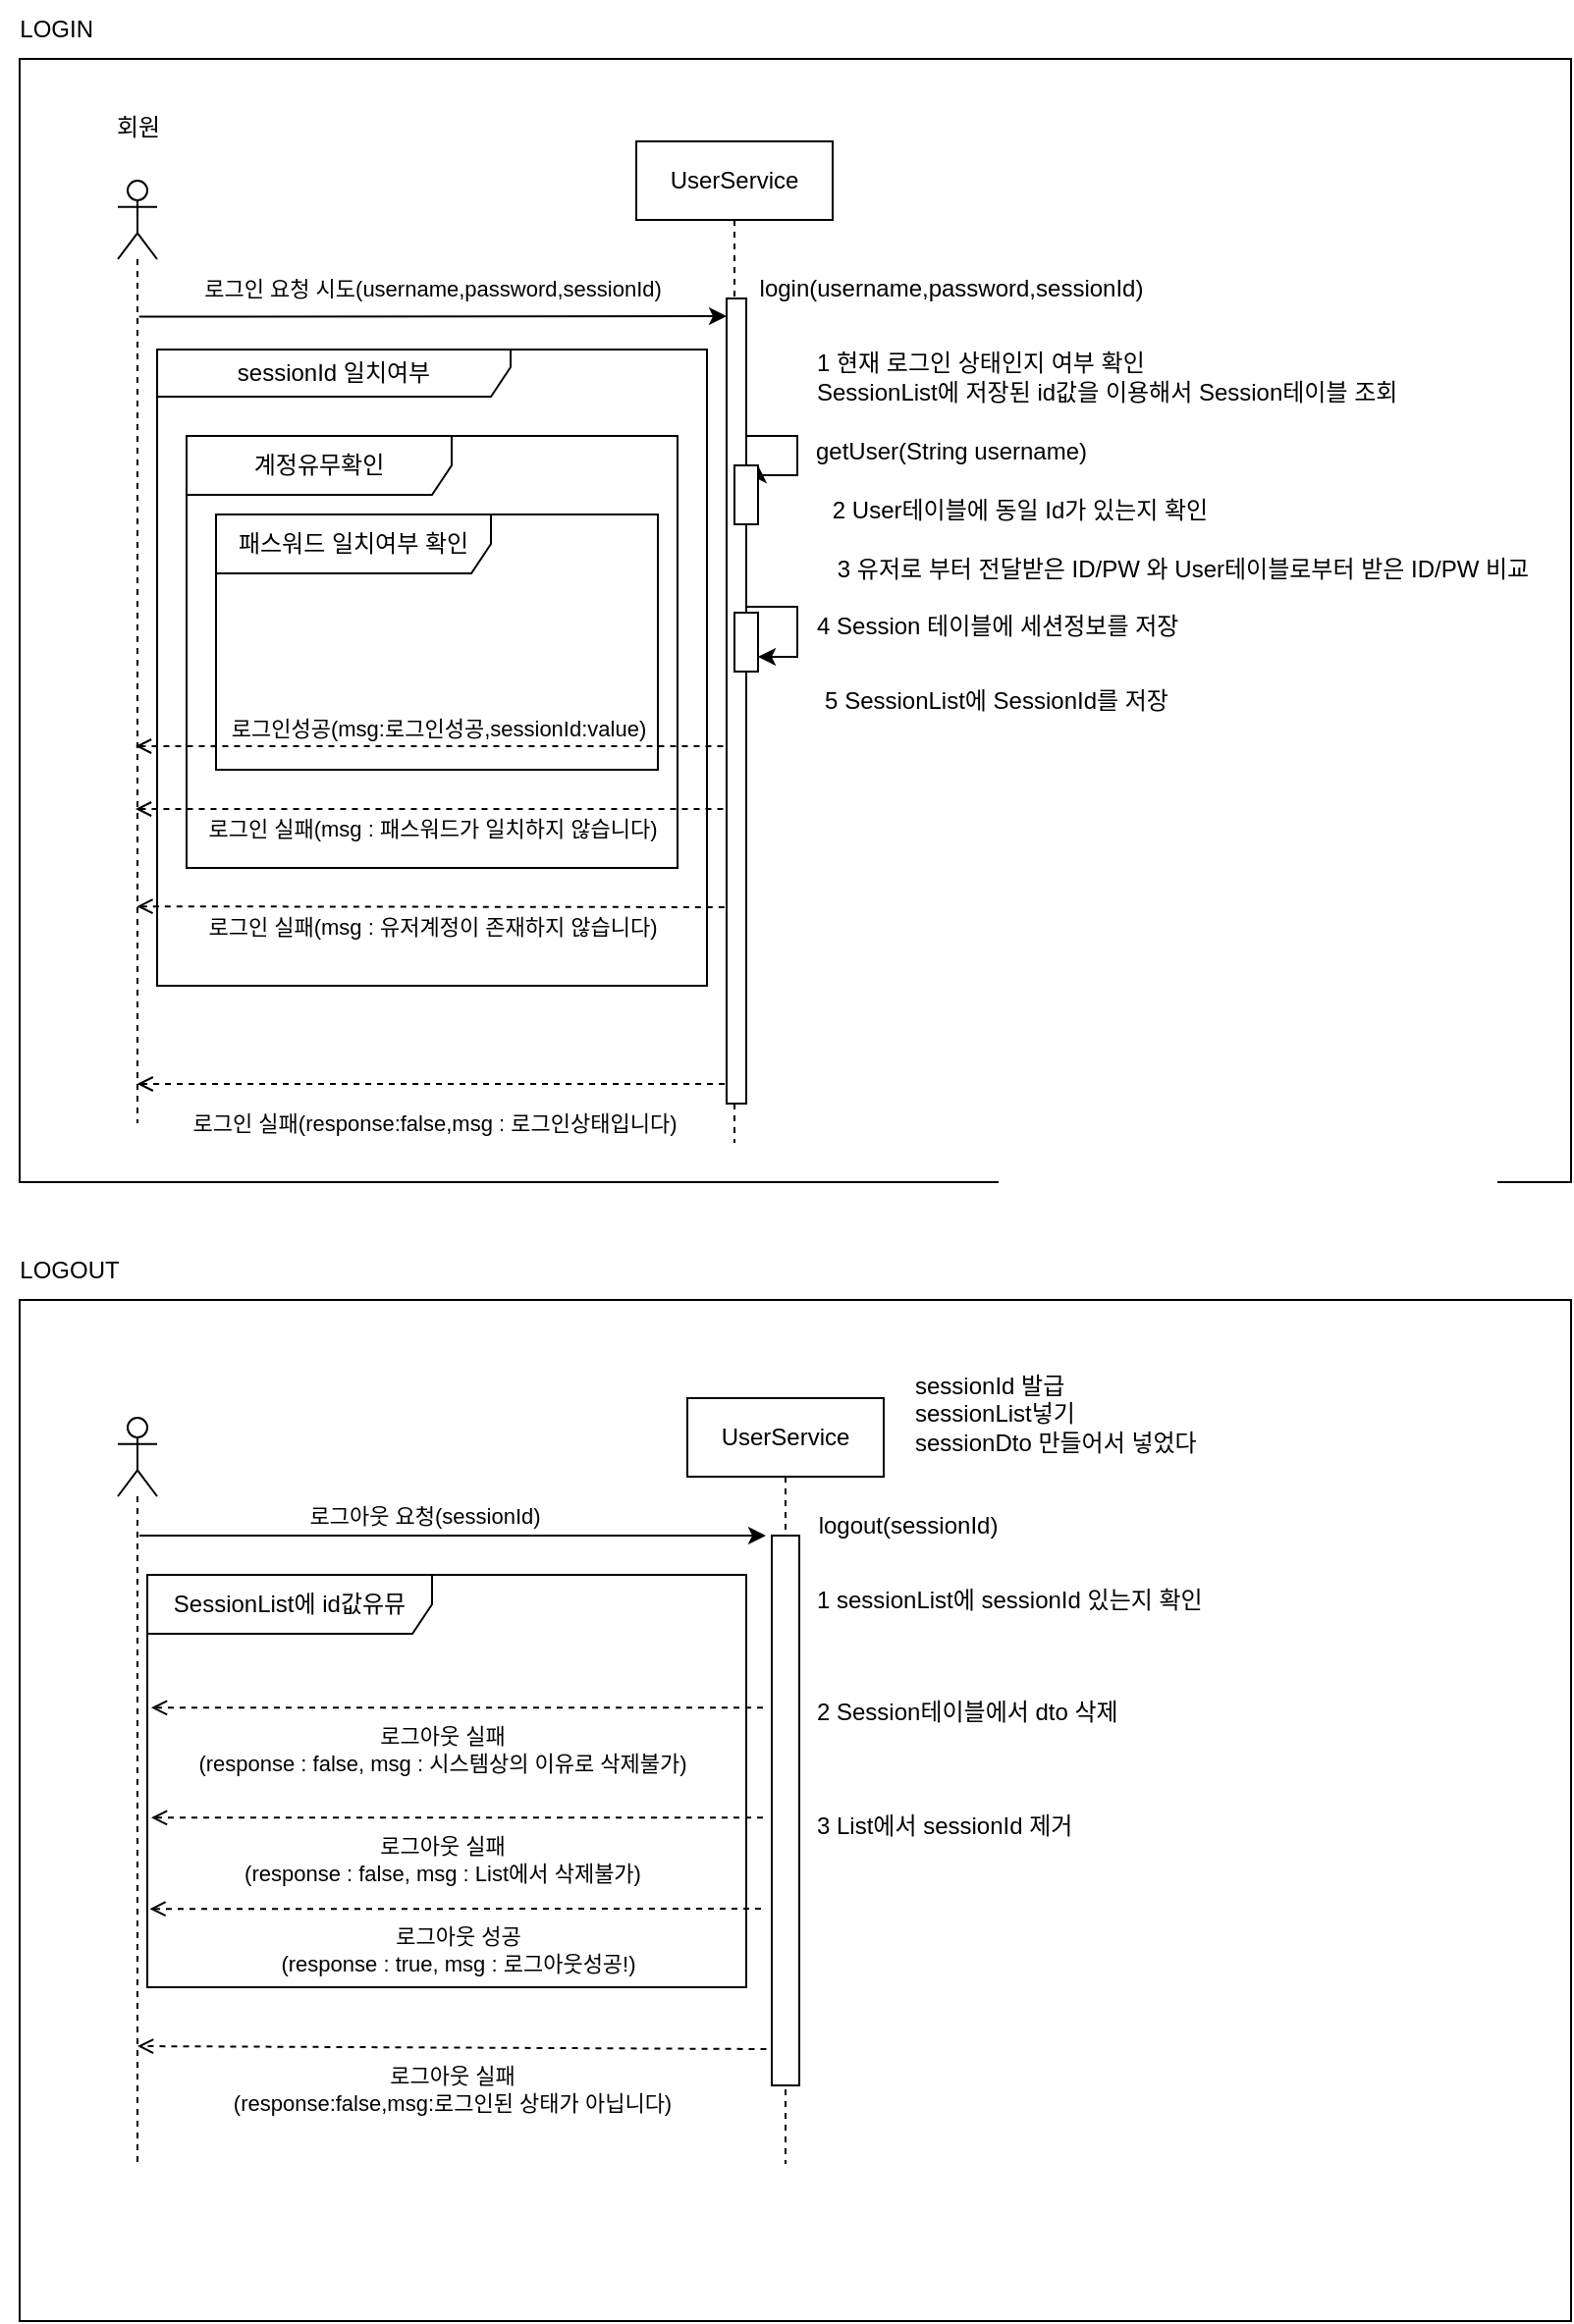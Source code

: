 <mxfile version="20.8.16" type="device"><diagram name="페이지-1" id="7hjGcUoKs7n6YTPe30f5"><mxGraphModel dx="1418" dy="828" grid="1" gridSize="10" guides="1" tooltips="1" connect="1" arrows="1" fold="1" page="1" pageScale="1" pageWidth="827" pageHeight="1169" math="0" shadow="0"><root><mxCell id="0"/><mxCell id="1" parent="0"/><mxCell id="ocKvPegWWk18ghFob1gB-26" value="" style="html=1;whiteSpace=wrap;" parent="1" vertex="1"><mxGeometry x="50" y="700" width="790" height="520" as="geometry"/></mxCell><mxCell id="ocKvPegWWk18ghFob1gB-24" value="" style="html=1;whiteSpace=wrap;" parent="1" vertex="1"><mxGeometry x="50" y="68" width="790" height="572" as="geometry"/></mxCell><mxCell id="l1Mu3BqheCmeKRcQ3hQN-1" value="" style="shape=umlLifeline;perimeter=lifelinePerimeter;whiteSpace=wrap;html=1;container=1;dropTarget=0;collapsible=0;recursiveResize=0;outlineConnect=0;portConstraint=eastwest;newEdgeStyle={&quot;curved&quot;:0,&quot;rounded&quot;:0};participant=umlActor;" parent="1" vertex="1"><mxGeometry x="100" y="130" width="20" height="480" as="geometry"/></mxCell><mxCell id="l1Mu3BqheCmeKRcQ3hQN-2" value="회원" style="text;html=1;align=center;verticalAlign=middle;resizable=0;points=[];autosize=1;strokeColor=none;fillColor=none;" parent="1" vertex="1"><mxGeometry x="85" y="88" width="50" height="30" as="geometry"/></mxCell><mxCell id="l1Mu3BqheCmeKRcQ3hQN-3" value="UserService" style="shape=umlLifeline;perimeter=lifelinePerimeter;whiteSpace=wrap;html=1;container=1;dropTarget=0;collapsible=0;recursiveResize=0;outlineConnect=0;portConstraint=eastwest;newEdgeStyle={&quot;curved&quot;:0,&quot;rounded&quot;:0};" parent="1" vertex="1"><mxGeometry x="364" y="110" width="100" height="510" as="geometry"/></mxCell><mxCell id="l1Mu3BqheCmeKRcQ3hQN-4" value="4&amp;nbsp;&lt;span style=&quot;background-color: initial;&quot;&gt;Session 테이블에 세션정보를 저장&lt;/span&gt;&lt;div&gt;&lt;br&gt;&lt;div&gt;&lt;br&gt;&lt;/div&gt;&lt;div&gt;&lt;div&gt;&lt;br&gt;&lt;/div&gt;&lt;/div&gt;&lt;/div&gt;" style="text;html=1;align=left;verticalAlign=middle;resizable=0;points=[];autosize=1;strokeColor=none;fillColor=none;" parent="1" vertex="1"><mxGeometry x="454" y="343" width="220" height="70" as="geometry"/></mxCell><mxCell id="l1Mu3BqheCmeKRcQ3hQN-5" value="" style="endArrow=classic;html=1;rounded=0;exitX=0.542;exitY=0.281;exitDx=0;exitDy=0;exitPerimeter=0;" parent="1" edge="1"><mxGeometry width="50" height="50" relative="1" as="geometry"><mxPoint x="110.84" y="199.3" as="sourcePoint"/><mxPoint x="410" y="199" as="targetPoint"/></mxGeometry></mxCell><mxCell id="l1Mu3BqheCmeKRcQ3hQN-6" value="로그인 요청 시도(username,password,sessionId)" style="edgeLabel;html=1;align=center;verticalAlign=middle;resizable=0;points=[];" parent="l1Mu3BqheCmeKRcQ3hQN-5" vertex="1" connectable="0"><mxGeometry x="-0.086" y="-2" relative="1" as="geometry"><mxPoint x="12" y="-16" as="offset"/></mxGeometry></mxCell><mxCell id="l1Mu3BqheCmeKRcQ3hQN-7" value="" style="rounded=0;whiteSpace=wrap;html=1;" parent="1" vertex="1"><mxGeometry x="410" y="190" width="10" height="410" as="geometry"/></mxCell><mxCell id="l1Mu3BqheCmeKRcQ3hQN-12" value="" style="edgeStyle=orthogonalEdgeStyle;rounded=0;orthogonalLoop=1;jettySize=auto;html=1;entryX=1;entryY=0;entryDx=0;entryDy=0;" parent="1" source="l1Mu3BqheCmeKRcQ3hQN-9" target="l1Mu3BqheCmeKRcQ3hQN-9" edge="1"><mxGeometry relative="1" as="geometry"><Array as="points"><mxPoint x="420" y="260"/><mxPoint x="446" y="260"/><mxPoint x="446" y="280"/><mxPoint x="426" y="280"/></Array></mxGeometry></mxCell><mxCell id="l1Mu3BqheCmeKRcQ3hQN-9" value="" style="rounded=0;whiteSpace=wrap;html=1;" parent="1" vertex="1"><mxGeometry x="414" y="275" width="12" height="30" as="geometry"/></mxCell><mxCell id="l1Mu3BqheCmeKRcQ3hQN-14" value="1 현재 로그인 상태인지 여부 확인&lt;div&gt;SessionList에 저장된 id값을 이용해서 Session테이블 조회&lt;/div&gt;" style="text;html=1;align=left;verticalAlign=middle;resizable=0;points=[];autosize=1;strokeColor=none;fillColor=none;" parent="1" vertex="1"><mxGeometry x="454" y="210" width="330" height="40" as="geometry"/></mxCell><mxCell id="l1Mu3BqheCmeKRcQ3hQN-15" value="&lt;span style=&quot;text-wrap: nowrap;&quot;&gt;sessionId 일치여부&lt;/span&gt;" style="shape=umlFrame;whiteSpace=wrap;html=1;pointerEvents=0;width=180;height=24;" parent="1" vertex="1"><mxGeometry x="120" y="216" width="280" height="324" as="geometry"/></mxCell><mxCell id="l1Mu3BqheCmeKRcQ3hQN-17" value="" style="endArrow=none;startArrow=open;endFill=0;startFill=0;html=1;rounded=0;dashed=1;" parent="1" edge="1"><mxGeometry width="160" relative="1" as="geometry"><mxPoint x="109.81" y="590" as="sourcePoint"/><mxPoint x="410" y="590" as="targetPoint"/></mxGeometry></mxCell><mxCell id="l1Mu3BqheCmeKRcQ3hQN-18" value="로그인 실패(response:false,msg : 로그인상태입니다)" style="edgeLabel;html=1;align=center;verticalAlign=middle;resizable=0;points=[];" parent="l1Mu3BqheCmeKRcQ3hQN-17" vertex="1" connectable="0"><mxGeometry x="-0.142" y="-3" relative="1" as="geometry"><mxPoint x="22" y="17" as="offset"/></mxGeometry></mxCell><mxCell id="l1Mu3BqheCmeKRcQ3hQN-20" value="2 User테이블에 동일 Id가 있는지 확인" style="text;html=1;align=center;verticalAlign=middle;resizable=0;points=[];autosize=1;strokeColor=none;fillColor=none;" parent="1" vertex="1"><mxGeometry x="444" y="283" width="230" height="30" as="geometry"/></mxCell><mxCell id="l1Mu3BqheCmeKRcQ3hQN-21" value="getUser(String username)" style="text;html=1;align=center;verticalAlign=middle;resizable=0;points=[];autosize=1;strokeColor=none;fillColor=none;" parent="1" vertex="1"><mxGeometry x="444" y="253" width="160" height="30" as="geometry"/></mxCell><mxCell id="l1Mu3BqheCmeKRcQ3hQN-22" value="3 유저로 부터 전달받은 ID/PW 와 User테이블로부터 받은 ID/PW 비교" style="text;html=1;align=center;verticalAlign=middle;resizable=0;points=[];autosize=1;strokeColor=none;fillColor=none;" parent="1" vertex="1"><mxGeometry x="447" y="313" width="390" height="30" as="geometry"/></mxCell><mxCell id="l1Mu3BqheCmeKRcQ3hQN-23" value="계정유무확인" style="shape=umlFrame;whiteSpace=wrap;html=1;pointerEvents=0;width=135;height=30;" parent="1" vertex="1"><mxGeometry x="135" y="260" width="250" height="220" as="geometry"/></mxCell><mxCell id="l1Mu3BqheCmeKRcQ3hQN-24" value="" style="endArrow=none;startArrow=open;endFill=0;startFill=0;html=1;rounded=0;dashed=1;" parent="1" edge="1"><mxGeometry width="160" relative="1" as="geometry"><mxPoint x="109.667" y="499.58" as="sourcePoint"/><mxPoint x="410" y="500" as="targetPoint"/></mxGeometry></mxCell><mxCell id="l1Mu3BqheCmeKRcQ3hQN-25" value="로그인 실패(msg : 유저계정이 존재하지 않습니다)" style="edgeLabel;html=1;align=center;verticalAlign=middle;resizable=0;points=[];" parent="l1Mu3BqheCmeKRcQ3hQN-24" vertex="1" connectable="0"><mxGeometry x="-0.142" y="-3" relative="1" as="geometry"><mxPoint x="21" y="7" as="offset"/></mxGeometry></mxCell><mxCell id="l1Mu3BqheCmeKRcQ3hQN-26" value="패스워드 일치여부 확인" style="shape=umlFrame;whiteSpace=wrap;html=1;pointerEvents=0;width=140;height=30;" parent="1" vertex="1"><mxGeometry x="150" y="300" width="225" height="130" as="geometry"/></mxCell><mxCell id="l1Mu3BqheCmeKRcQ3hQN-27" value="" style="endArrow=none;startArrow=open;endFill=0;startFill=0;html=1;rounded=0;dashed=1;" parent="1" edge="1"><mxGeometry width="160" relative="1" as="geometry"><mxPoint x="108.997" y="450" as="sourcePoint"/><mxPoint x="410" y="450" as="targetPoint"/></mxGeometry></mxCell><mxCell id="l1Mu3BqheCmeKRcQ3hQN-28" value="로그인 실패(msg : 패스워드가 일치하지 않습니다)" style="edgeLabel;html=1;align=center;verticalAlign=middle;resizable=0;points=[];" parent="l1Mu3BqheCmeKRcQ3hQN-27" vertex="1" connectable="0"><mxGeometry x="-0.142" y="-3" relative="1" as="geometry"><mxPoint x="22" y="7" as="offset"/></mxGeometry></mxCell><mxCell id="l1Mu3BqheCmeKRcQ3hQN-29" value="login(username,password,sessionId)" style="text;html=1;align=center;verticalAlign=middle;resizable=0;points=[];autosize=1;strokeColor=none;fillColor=none;" parent="1" vertex="1"><mxGeometry x="414" y="170" width="220" height="30" as="geometry"/></mxCell><mxCell id="l1Mu3BqheCmeKRcQ3hQN-30" value="" style="endArrow=none;startArrow=open;endFill=0;startFill=0;html=1;rounded=0;dashed=1;" parent="1" edge="1"><mxGeometry width="160" relative="1" as="geometry"><mxPoint x="108.997" y="418" as="sourcePoint"/><mxPoint x="410" y="418" as="targetPoint"/></mxGeometry></mxCell><mxCell id="l1Mu3BqheCmeKRcQ3hQN-31" value="로그인성공(msg:로그인성공,sessionId:value)" style="edgeLabel;html=1;align=center;verticalAlign=middle;resizable=0;points=[];" parent="l1Mu3BqheCmeKRcQ3hQN-30" vertex="1" connectable="0"><mxGeometry x="-0.142" y="-3" relative="1" as="geometry"><mxPoint x="25" y="-12" as="offset"/></mxGeometry></mxCell><mxCell id="l1Mu3BqheCmeKRcQ3hQN-34" value="" style="edgeStyle=orthogonalEdgeStyle;rounded=0;orthogonalLoop=1;jettySize=auto;html=1;entryX=1;entryY=0.75;entryDx=0;entryDy=0;" parent="1" source="l1Mu3BqheCmeKRcQ3hQN-32" target="l1Mu3BqheCmeKRcQ3hQN-32" edge="1"><mxGeometry relative="1" as="geometry"><Array as="points"><mxPoint x="420" y="347"/><mxPoint x="446" y="347"/><mxPoint x="446" y="372"/></Array></mxGeometry></mxCell><mxCell id="l1Mu3BqheCmeKRcQ3hQN-32" value="" style="rounded=0;whiteSpace=wrap;html=1;" parent="1" vertex="1"><mxGeometry x="414" y="350" width="12" height="30" as="geometry"/></mxCell><mxCell id="ocKvPegWWk18ghFob1gB-1" value="" style="shape=umlLifeline;perimeter=lifelinePerimeter;whiteSpace=wrap;html=1;container=1;dropTarget=0;collapsible=0;recursiveResize=0;outlineConnect=0;portConstraint=eastwest;newEdgeStyle={&quot;curved&quot;:0,&quot;rounded&quot;:0};participant=umlActor;" parent="1" vertex="1"><mxGeometry x="100" y="760" width="20" height="380" as="geometry"/></mxCell><mxCell id="ocKvPegWWk18ghFob1gB-2" value="UserService" style="shape=umlLifeline;perimeter=lifelinePerimeter;whiteSpace=wrap;html=1;container=1;dropTarget=0;collapsible=0;recursiveResize=0;outlineConnect=0;portConstraint=eastwest;newEdgeStyle={&quot;curved&quot;:0,&quot;rounded&quot;:0};" parent="1" vertex="1"><mxGeometry x="390" y="750" width="100" height="390" as="geometry"/></mxCell><mxCell id="ocKvPegWWk18ghFob1gB-3" value="" style="endArrow=classic;html=1;rounded=0;" parent="1" edge="1"><mxGeometry width="50" height="50" relative="1" as="geometry"><mxPoint x="111" y="820" as="sourcePoint"/><mxPoint x="430" y="820" as="targetPoint"/></mxGeometry></mxCell><mxCell id="ocKvPegWWk18ghFob1gB-4" value="로그아웃 요청(sessionId)" style="edgeLabel;html=1;align=center;verticalAlign=middle;resizable=0;points=[];" parent="ocKvPegWWk18ghFob1gB-3" vertex="1" connectable="0"><mxGeometry x="-0.097" y="1" relative="1" as="geometry"><mxPoint x="1" y="-9" as="offset"/></mxGeometry></mxCell><mxCell id="ocKvPegWWk18ghFob1gB-5" value="sessionId 발급&lt;div&gt;sessionList넣기&lt;/div&gt;&lt;div&gt;sessionDto 만들어서 넣었다&lt;/div&gt;&lt;div&gt;&lt;br&gt;&lt;/div&gt;" style="text;html=1;align=left;verticalAlign=middle;resizable=0;points=[];autosize=1;strokeColor=none;fillColor=none;" parent="1" vertex="1"><mxGeometry x="504" y="730" width="170" height="70" as="geometry"/></mxCell><mxCell id="ocKvPegWWk18ghFob1gB-6" value="" style="rounded=0;whiteSpace=wrap;html=1;" parent="1" vertex="1"><mxGeometry x="433" y="820" width="14" height="280" as="geometry"/></mxCell><mxCell id="ocKvPegWWk18ghFob1gB-7" value="logout(sessionId)" style="text;html=1;align=center;verticalAlign=middle;resizable=0;points=[];autosize=1;strokeColor=none;fillColor=none;" parent="1" vertex="1"><mxGeometry x="447" y="800" width="110" height="30" as="geometry"/></mxCell><mxCell id="ocKvPegWWk18ghFob1gB-8" value="1 sessionList에 sessionId 있는지 확인&lt;div&gt;&lt;span style=&quot;background-color: initial;&quot;&gt;&lt;br&gt;&lt;/span&gt;&lt;/div&gt;&lt;div&gt;&lt;span style=&quot;background-color: initial;&quot;&gt;&lt;br&gt;&lt;/span&gt;&lt;/div&gt;&lt;div&gt;&lt;span style=&quot;background-color: initial;&quot;&gt;&lt;br&gt;&lt;/span&gt;&lt;/div&gt;&lt;div&gt;&lt;span style=&quot;background-color: initial;&quot;&gt;2 Session테이블에서 dto 삭제&amp;nbsp;&lt;/span&gt;&lt;br&gt;&lt;/div&gt;&lt;div&gt;&lt;span style=&quot;background-color: initial;&quot;&gt;&lt;br&gt;&lt;/span&gt;&lt;/div&gt;&lt;div&gt;&lt;span style=&quot;background-color: initial;&quot;&gt;&lt;br&gt;&lt;/span&gt;&lt;/div&gt;&lt;div&gt;&lt;span style=&quot;background-color: initial;&quot;&gt;&lt;br&gt;&lt;/span&gt;&lt;/div&gt;&lt;div&gt;3 List에서 sessionId 제거&lt;span style=&quot;background-color: initial;&quot;&gt;&lt;br&gt;&lt;/span&gt;&lt;/div&gt;" style="text;html=1;align=left;verticalAlign=middle;resizable=0;points=[];autosize=1;strokeColor=none;fillColor=none;" parent="1" vertex="1"><mxGeometry x="454" y="840" width="230" height="140" as="geometry"/></mxCell><mxCell id="ocKvPegWWk18ghFob1gB-9" value="SessionList에 id값유뮤" style="shape=umlFrame;whiteSpace=wrap;html=1;pointerEvents=0;width=145;height=30;" parent="1" vertex="1"><mxGeometry x="115" y="840" width="305" height="210" as="geometry"/></mxCell><mxCell id="ocKvPegWWk18ghFob1gB-10" value="" style="endArrow=open;html=1;rounded=0;exitX=-0.34;exitY=0.95;exitDx=0;exitDy=0;exitPerimeter=0;dashed=1;endFill=0;" parent="1" edge="1"><mxGeometry width="50" height="50" relative="1" as="geometry"><mxPoint x="430.24" y="1081.5" as="sourcePoint"/><mxPoint x="110" y="1080" as="targetPoint"/></mxGeometry></mxCell><mxCell id="ocKvPegWWk18ghFob1gB-11" value="로그아웃 실패&lt;div&gt;(response:false,msg:로그인된 상태가 아닙니다)&lt;/div&gt;" style="edgeLabel;html=1;align=center;verticalAlign=middle;resizable=0;points=[];" parent="ocKvPegWWk18ghFob1gB-10" vertex="1" connectable="0"><mxGeometry x="0.283" y="1" relative="1" as="geometry"><mxPoint x="45" y="20" as="offset"/></mxGeometry></mxCell><mxCell id="ocKvPegWWk18ghFob1gB-14" value="" style="endArrow=open;html=1;rounded=0;exitX=-0.34;exitY=0.95;exitDx=0;exitDy=0;exitPerimeter=0;dashed=1;endFill=0;entryX=0.004;entryY=0.772;entryDx=0;entryDy=0;entryPerimeter=0;" parent="1" edge="1"><mxGeometry width="50" height="50" relative="1" as="geometry"><mxPoint x="427.5" y="1010" as="sourcePoint"/><mxPoint x="116.22" y="1010.12" as="targetPoint"/></mxGeometry></mxCell><mxCell id="ocKvPegWWk18ghFob1gB-15" value="로그아웃 성공&lt;div&gt;(response : true, msg : 로그아웃성공!)&lt;/div&gt;" style="edgeLabel;html=1;align=center;verticalAlign=middle;resizable=0;points=[];" parent="ocKvPegWWk18ghFob1gB-14" vertex="1" connectable="0"><mxGeometry x="0.283" y="1" relative="1" as="geometry"><mxPoint x="45" y="20" as="offset"/></mxGeometry></mxCell><mxCell id="ocKvPegWWk18ghFob1gB-18" value="" style="endArrow=open;html=1;rounded=0;exitX=-0.34;exitY=0.95;exitDx=0;exitDy=0;exitPerimeter=0;dashed=1;endFill=0;entryX=0.004;entryY=0.772;entryDx=0;entryDy=0;entryPerimeter=0;" parent="1" edge="1"><mxGeometry width="50" height="50" relative="1" as="geometry"><mxPoint x="428.5" y="907.66" as="sourcePoint"/><mxPoint x="117" y="907.66" as="targetPoint"/></mxGeometry></mxCell><mxCell id="ocKvPegWWk18ghFob1gB-19" value="로그아웃 실패&lt;div&gt;(response : false, msg : 시스템상의 이유로 삭제불가)&lt;/div&gt;" style="edgeLabel;html=1;align=center;verticalAlign=middle;resizable=0;points=[];" parent="ocKvPegWWk18ghFob1gB-18" vertex="1" connectable="0"><mxGeometry x="0.283" y="1" relative="1" as="geometry"><mxPoint x="36" y="20" as="offset"/></mxGeometry></mxCell><mxCell id="ocKvPegWWk18ghFob1gB-22" value="" style="endArrow=open;html=1;rounded=0;exitX=-0.34;exitY=0.95;exitDx=0;exitDy=0;exitPerimeter=0;dashed=1;endFill=0;entryX=0.004;entryY=0.772;entryDx=0;entryDy=0;entryPerimeter=0;" parent="1" edge="1"><mxGeometry width="50" height="50" relative="1" as="geometry"><mxPoint x="428.5" y="963.66" as="sourcePoint"/><mxPoint x="117" y="963.66" as="targetPoint"/></mxGeometry></mxCell><mxCell id="ocKvPegWWk18ghFob1gB-23" value="로그아웃 실패&lt;div&gt;(response : false, msg : List에서 삭제불가)&lt;/div&gt;" style="edgeLabel;html=1;align=center;verticalAlign=middle;resizable=0;points=[];" parent="ocKvPegWWk18ghFob1gB-22" vertex="1" connectable="0"><mxGeometry x="0.283" y="1" relative="1" as="geometry"><mxPoint x="36" y="20" as="offset"/></mxGeometry></mxCell><mxCell id="ocKvPegWWk18ghFob1gB-25" value="LOGIN&amp;nbsp;" style="text;html=1;align=center;verticalAlign=middle;resizable=0;points=[];autosize=1;strokeColor=none;fillColor=none;" parent="1" vertex="1"><mxGeometry x="40" y="38" width="60" height="30" as="geometry"/></mxCell><mxCell id="ocKvPegWWk18ghFob1gB-27" value="LOGOUT" style="text;html=1;align=center;verticalAlign=middle;resizable=0;points=[];autosize=1;strokeColor=none;fillColor=none;" parent="1" vertex="1"><mxGeometry x="40" y="670" width="70" height="30" as="geometry"/></mxCell><mxCell id="p9wnhvNwv9OFp57l-Rs8-1" value="5&amp;nbsp;&lt;span style=&quot;text-align: left;&quot;&gt;SessionList에 SessionId를 저장&lt;/span&gt;" style="text;html=1;align=center;verticalAlign=middle;resizable=0;points=[];autosize=1;strokeColor=none;fillColor=none;" parent="1" vertex="1"><mxGeometry x="447" y="380" width="200" height="30" as="geometry"/></mxCell></root></mxGraphModel></diagram></mxfile>